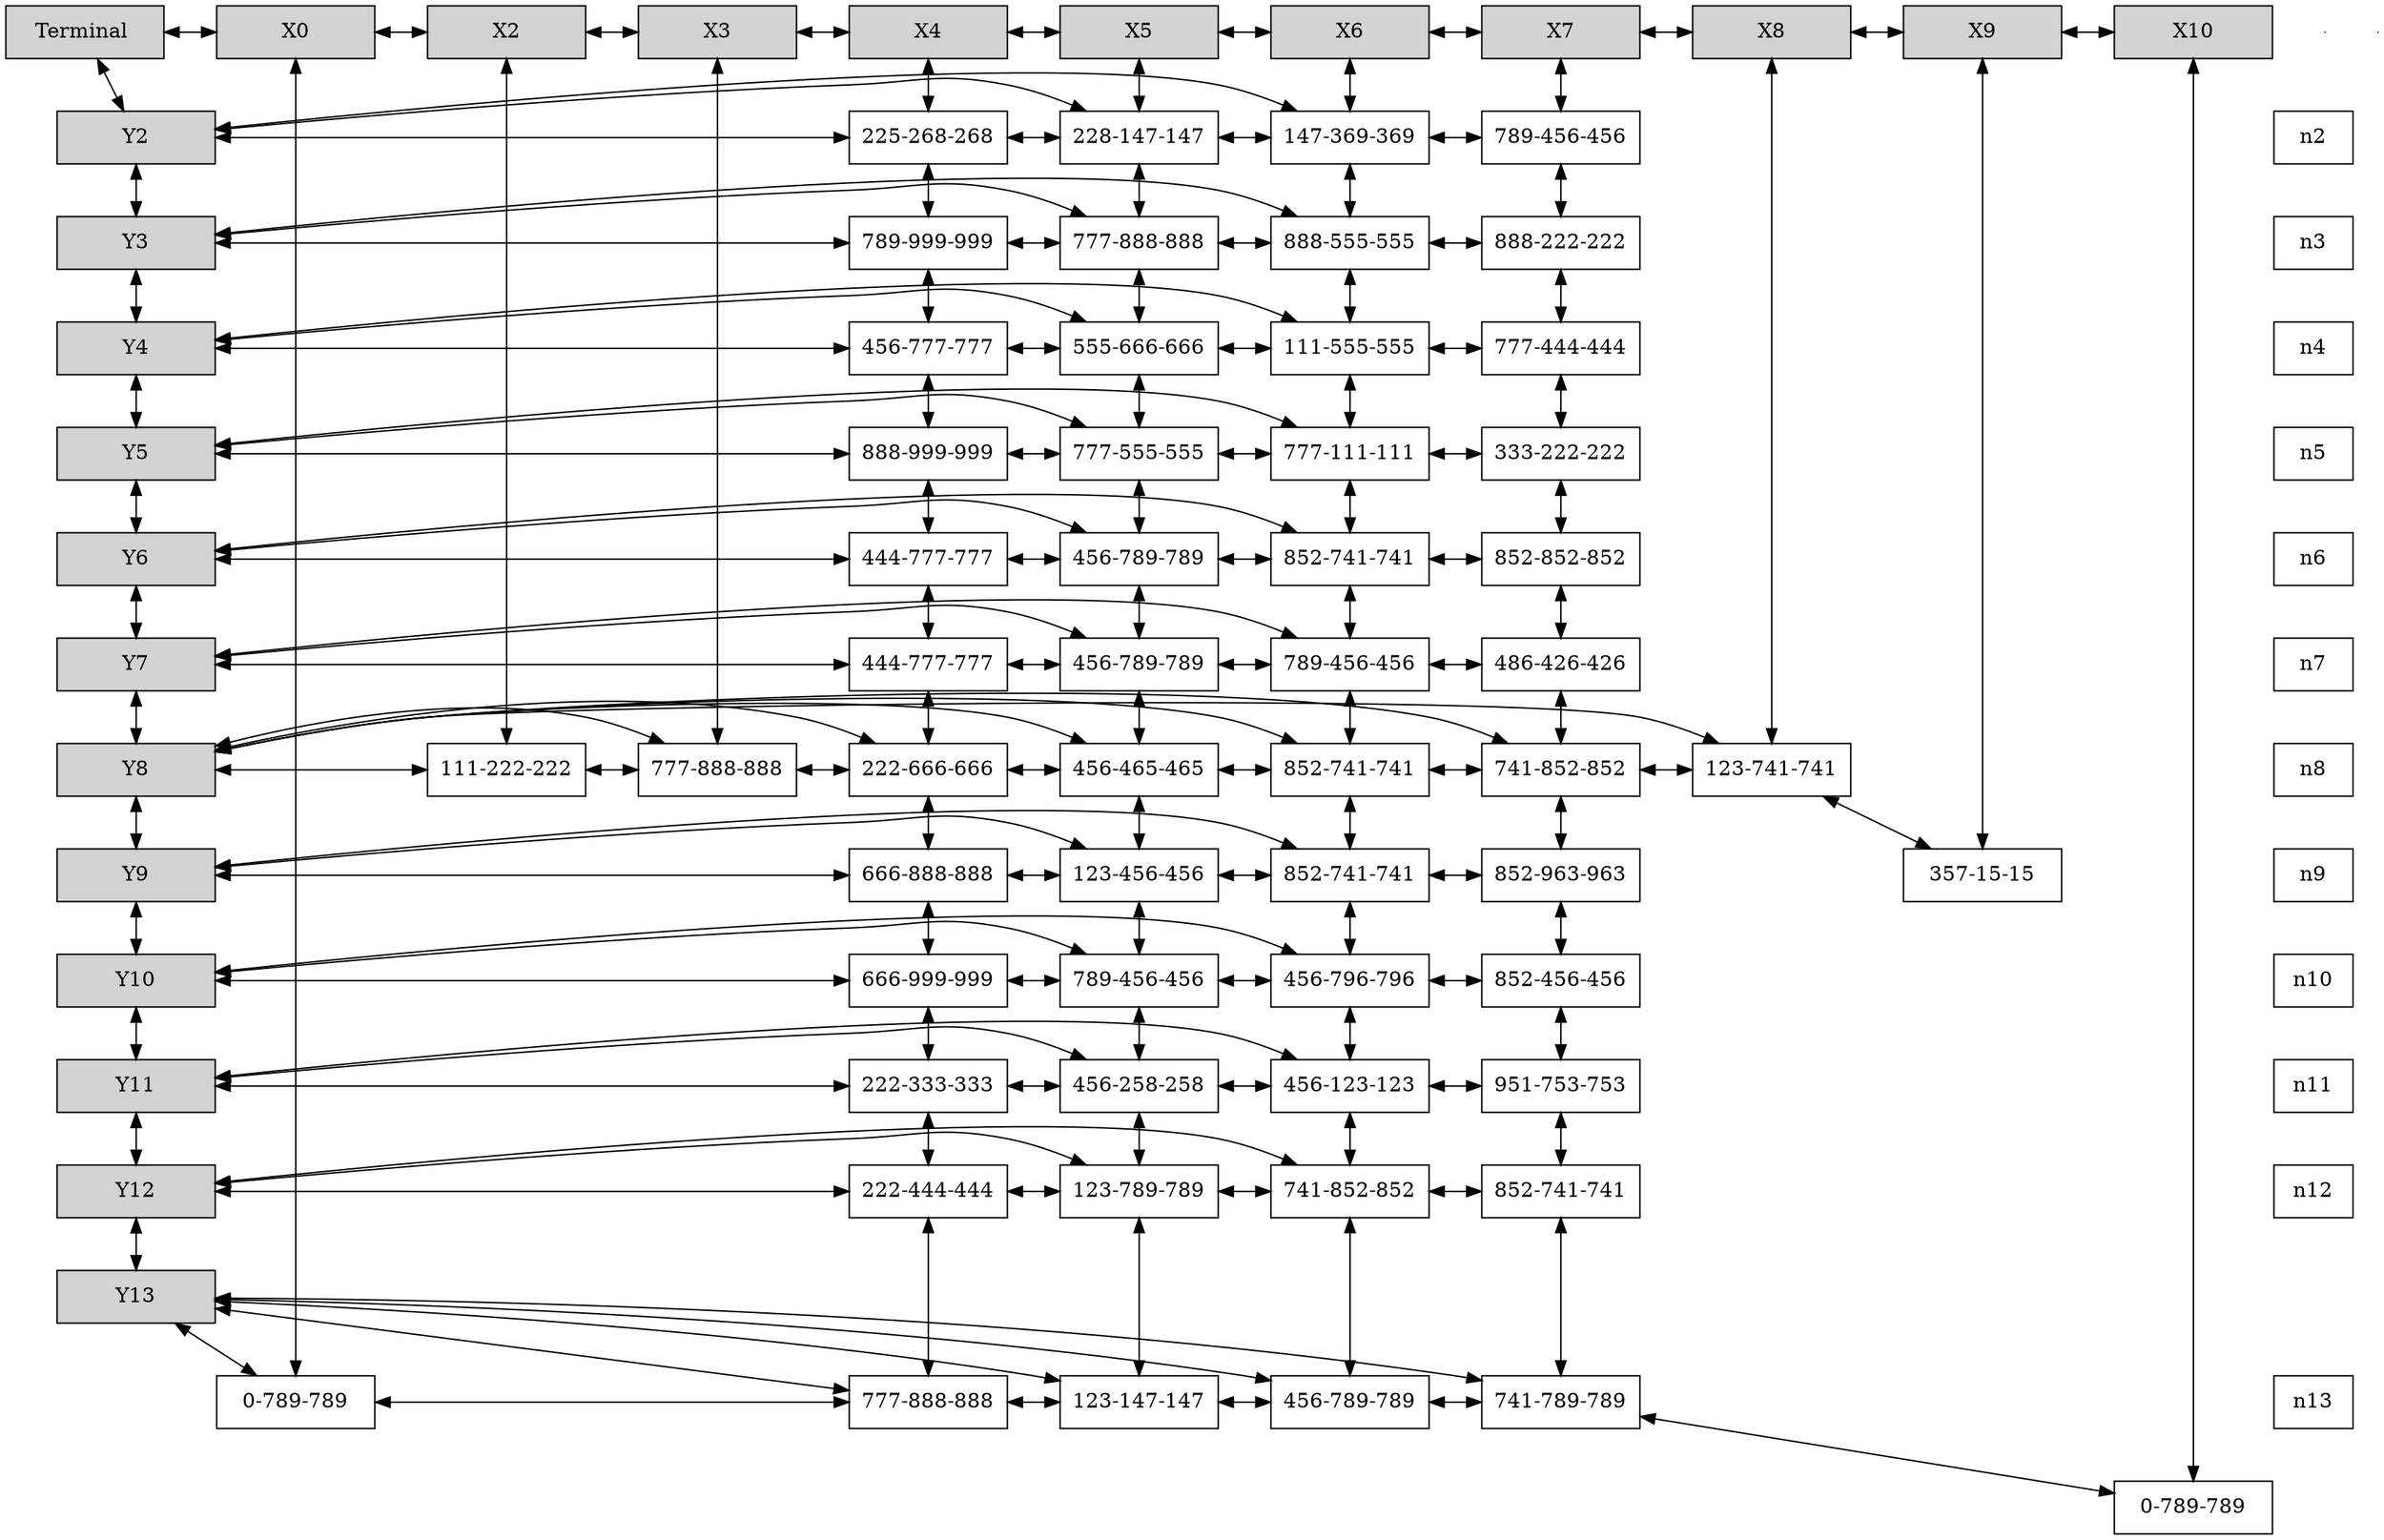 digraph { 
node [shape=box]
graph[nodesep = 0.5];
Terminal[ label = "Terminal ", width = 1.5 style = filled ,group = 0 ];
e0[ shape = point, width = 0 ]
e1[ shape = point, width = 0 ]
Terminal -> Y2[dir=both]; 
Y2[width = 1.5 style = filled , group =0];
Y2-> Y3[dir=both];
n42[label="225-268-268"  width = 1.5, group = 4 ];
Y2-> n42[dir=both];
n42-> n52[dir=both];
{ rank = same; n2; n42} 
n42-> n43[dir=both];
{ rank = same; Y2; n42} 
n52[label="228-147-147"  width = 1.5, group = 5 ];
Y2-> n52[dir=both];
n52-> n62[dir=both];
{ rank = same; n2; n52} 
n52-> n53[dir=both];
{ rank = same; Y2; n52} 
n62[label="147-369-369"  width = 1.5, group = 6 ];
Y2-> n62[dir=both];
n62-> n72[dir=both];
{ rank = same; n2; n62} 
n62-> n63[dir=both];
{ rank = same; Y2; n62} 
n72[label="789-456-456"  width = 1.5, group = 7 ];
n72-> n73[dir=both];
{ rank = same; Y2; n72} 
Y3[width = 1.5 style = filled , group =0];
Y3-> Y4[dir=both];
n43[label="789-999-999"  width = 1.5, group = 4 ];
Y3-> n43[dir=both];
n43-> n53[dir=both];
{ rank = same; n3; n43} 
n43-> n44[dir=both];
{ rank = same; Y3; n43} 
n53[label="777-888-888"  width = 1.5, group = 5 ];
Y3-> n53[dir=both];
n53-> n63[dir=both];
{ rank = same; n3; n53} 
n53-> n54[dir=both];
{ rank = same; Y3; n53} 
n63[label="888-555-555"  width = 1.5, group = 6 ];
Y3-> n63[dir=both];
n63-> n73[dir=both];
{ rank = same; n3; n63} 
n63-> n64[dir=both];
{ rank = same; Y3; n63} 
n73[label="888-222-222"  width = 1.5, group = 7 ];
n73-> n74[dir=both];
{ rank = same; Y3; n73} 
Y4[width = 1.5 style = filled , group =0];
Y4-> Y5[dir=both];
n44[label="456-777-777"  width = 1.5, group = 4 ];
Y4-> n44[dir=both];
n44-> n54[dir=both];
{ rank = same; n4; n44} 
n44-> n45[dir=both];
{ rank = same; Y4; n44} 
n54[label="555-666-666"  width = 1.5, group = 5 ];
Y4-> n54[dir=both];
n54-> n64[dir=both];
{ rank = same; n4; n54} 
n54-> n55[dir=both];
{ rank = same; Y4; n54} 
n64[label="111-555-555"  width = 1.5, group = 6 ];
Y4-> n64[dir=both];
n64-> n74[dir=both];
{ rank = same; n4; n64} 
n64-> n65[dir=both];
{ rank = same; Y4; n64} 
n74[label="777-444-444"  width = 1.5, group = 7 ];
n74-> n75[dir=both];
{ rank = same; Y4; n74} 
Y5[width = 1.5 style = filled , group =0];
Y5-> Y6[dir=both];
n45[label="888-999-999"  width = 1.5, group = 4 ];
Y5-> n45[dir=both];
n45-> n55[dir=both];
{ rank = same; n5; n45} 
n45-> n46[dir=both];
{ rank = same; Y5; n45} 
n55[label="777-555-555"  width = 1.5, group = 5 ];
Y5-> n55[dir=both];
n55-> n65[dir=both];
{ rank = same; n5; n55} 
n55-> n56[dir=both];
{ rank = same; Y5; n55} 
n65[label="777-111-111"  width = 1.5, group = 6 ];
Y5-> n65[dir=both];
n65-> n75[dir=both];
{ rank = same; n5; n65} 
n65-> n66[dir=both];
{ rank = same; Y5; n65} 
n75[label="333-222-222"  width = 1.5, group = 7 ];
n75-> n76[dir=both];
{ rank = same; Y5; n75} 
Y6[width = 1.5 style = filled , group =0];
Y6-> Y7[dir=both];
n46[label="444-777-777"  width = 1.5, group = 4 ];
Y6-> n46[dir=both];
n46-> n56[dir=both];
{ rank = same; n6; n46} 
n46-> n47[dir=both];
{ rank = same; Y6; n46} 
n56[label="456-789-789"  width = 1.5, group = 5 ];
Y6-> n56[dir=both];
n56-> n66[dir=both];
{ rank = same; n6; n56} 
n56-> n57[dir=both];
{ rank = same; Y6; n56} 
n66[label="852-741-741"  width = 1.5, group = 6 ];
Y6-> n66[dir=both];
n66-> n76[dir=both];
{ rank = same; n6; n66} 
n66-> n67[dir=both];
{ rank = same; Y6; n66} 
n76[label="852-852-852"  width = 1.5, group = 7 ];
n76-> n77[dir=both];
{ rank = same; Y6; n76} 
Y7[width = 1.5 style = filled , group =0];
Y7-> Y8[dir=both];
n47[label="444-777-777"  width = 1.5, group = 4 ];
Y7-> n47[dir=both];
n47-> n57[dir=both];
{ rank = same; n7; n47} 
n47-> n48[dir=both];
{ rank = same; Y7; n47} 
n57[label="456-789-789"  width = 1.5, group = 5 ];
Y7-> n57[dir=both];
n57-> n67[dir=both];
{ rank = same; n7; n57} 
n57-> n58[dir=both];
{ rank = same; Y7; n57} 
n67[label="789-456-456"  width = 1.5, group = 6 ];
Y7-> n67[dir=both];
n67-> n77[dir=both];
{ rank = same; n7; n67} 
n67-> n68[dir=both];
{ rank = same; Y7; n67} 
n77[label="486-426-426"  width = 1.5, group = 7 ];
n77-> n78[dir=both];
{ rank = same; Y7; n77} 
Y8[width = 1.5 style = filled , group =0];
Y8-> Y9[dir=both];
n28[label="111-222-222"  width = 1.5, group = 2 ];
Y8-> n28[dir=both];
n28-> n38[dir=both];
{ rank = same; n8; n28} 
n38[label="777-888-888"  width = 1.5, group = 3 ];
Y8-> n38[dir=both];
n38-> n48[dir=both];
{ rank = same; n8; n38} 
n48[label="222-666-666"  width = 1.5, group = 4 ];
Y8-> n48[dir=both];
n48-> n58[dir=both];
{ rank = same; n8; n48} 
n48-> n49[dir=both];
{ rank = same; Y8; n48} 
n58[label="456-465-465"  width = 1.5, group = 5 ];
Y8-> n58[dir=both];
n58-> n68[dir=both];
{ rank = same; n8; n58} 
n58-> n59[dir=both];
{ rank = same; Y8; n58} 
n68[label="852-741-741"  width = 1.5, group = 6 ];
Y8-> n68[dir=both];
n68-> n78[dir=both];
{ rank = same; n8; n68} 
n68-> n69[dir=both];
{ rank = same; Y8; n68} 
n78[label="741-852-852"  width = 1.5, group = 7 ];
Y8-> n78[dir=both];
n78-> n88[dir=both];
{ rank = same; n8; n78} 
n78-> n79[dir=both];
{ rank = same; Y8; n78} 
n88[label="123-741-741"  width = 1.5, group = 8 ];
Y8-> n88[dir=both];
n88-> n98[dir=both];
{ rank = same; n8; n88} 
n98[label="357-15-15"  width = 1.5, group = 9 ];
Y9[width = 1.5 style = filled , group =0];
Y9-> Y10[dir=both];
n49[label="666-888-888"  width = 1.5, group = 4 ];
Y9-> n49[dir=both];
n49-> n59[dir=both];
{ rank = same; n9; n49} 
n49-> n410[dir=both];
{ rank = same; Y9; n49} 
n59[label="123-456-456"  width = 1.5, group = 5 ];
Y9-> n59[dir=both];
n59-> n69[dir=both];
{ rank = same; n9; n59} 
n59-> n510[dir=both];
{ rank = same; Y9; n59} 
n69[label="852-741-741"  width = 1.5, group = 6 ];
Y9-> n69[dir=both];
n69-> n79[dir=both];
{ rank = same; n9; n69} 
n69-> n610[dir=both];
{ rank = same; Y9; n69} 
n79[label="852-963-963"  width = 1.5, group = 7 ];
n79-> n710[dir=both];
{ rank = same; Y9; n79} 
Y10[width = 1.5 style = filled , group =0];
Y10-> Y11[dir=both];
n410[label="666-999-999"  width = 1.5, group = 4 ];
Y10-> n410[dir=both];
n410-> n510[dir=both];
{ rank = same; n10; n410} 
n410-> n411[dir=both];
{ rank = same; Y10; n410} 
n510[label="789-456-456"  width = 1.5, group = 5 ];
Y10-> n510[dir=both];
n510-> n610[dir=both];
{ rank = same; n10; n510} 
n510-> n511[dir=both];
{ rank = same; Y10; n510} 
n610[label="456-796-796"  width = 1.5, group = 6 ];
Y10-> n610[dir=both];
n610-> n710[dir=both];
{ rank = same; n10; n610} 
n610-> n611[dir=both];
{ rank = same; Y10; n610} 
n710[label="852-456-456"  width = 1.5, group = 7 ];
n710-> n711[dir=both];
{ rank = same; Y10; n710} 
Y11[width = 1.5 style = filled , group =0];
Y11-> Y12[dir=both];
n411[label="222-333-333"  width = 1.5, group = 4 ];
Y11-> n411[dir=both];
n411-> n511[dir=both];
{ rank = same; n11; n411} 
n411-> n412[dir=both];
{ rank = same; Y11; n411} 
n511[label="456-258-258"  width = 1.5, group = 5 ];
Y11-> n511[dir=both];
n511-> n611[dir=both];
{ rank = same; n11; n511} 
n511-> n512[dir=both];
{ rank = same; Y11; n511} 
n611[label="456-123-123"  width = 1.5, group = 6 ];
Y11-> n611[dir=both];
n611-> n711[dir=both];
{ rank = same; n11; n611} 
n611-> n612[dir=both];
{ rank = same; Y11; n611} 
n711[label="951-753-753"  width = 1.5, group = 7 ];
n711-> n712[dir=both];
{ rank = same; Y11; n711} 
Y12[width = 1.5 style = filled , group =0];
Y12-> Y13[dir=both];
n412[label="222-444-444"  width = 1.5, group = 4 ];
Y12-> n412[dir=both];
n412-> n512[dir=both];
{ rank = same; n12; n412} 
n412-> n413[dir=both];
{ rank = same; Y12; n412} 
n512[label="123-789-789"  width = 1.5, group = 5 ];
Y12-> n512[dir=both];
n512-> n612[dir=both];
{ rank = same; n12; n512} 
n512-> n513[dir=both];
{ rank = same; Y12; n512} 
n612[label="741-852-852"  width = 1.5, group = 6 ];
Y12-> n612[dir=both];
n612-> n712[dir=both];
{ rank = same; n12; n612} 
n612-> n613[dir=both];
{ rank = same; Y12; n612} 
n712[label="852-741-741"  width = 1.5, group = 7 ];
n712-> n713[dir=both];
{ rank = same; Y12; n712} 
Y13[width = 1.5 style = filled , group =0];
n013[label="0-789-789"  width = 1.5, group = 0 ];
Y13-> n013[dir=both];
n013-> n413[dir=both];
{ rank = same; n13; n013} 
n413[label="777-888-888"  width = 1.5, group = 4 ];
Y13-> n413[dir=both];
n413-> n513[dir=both];
{ rank = same; n13; n413} 
n513[label="123-147-147"  width = 1.5, group = 5 ];
Y13-> n513[dir=both];
n513-> n613[dir=both];
{ rank = same; n13; n513} 
n613[label="456-789-789"  width = 1.5, group = 6 ];
Y13-> n613[dir=both];
n613-> n713[dir=both];
{ rank = same; n13; n613} 
n713[label="741-789-789"  width = 1.5, group = 7 ];
Y13-> n713[dir=both];
n713-> n1013[dir=both];
{ rank = same; n13; n713} 
n1013[label="0-789-789"  width = 1.5, group = 10 ];
Terminal ->X0[dir=both]; 
{ rank = same;Terminal; X0 }
X0[width = 1.5 style = filled , group =0];
X0-> X2[dir=both];
{ rank = same; X0;X2 }
X0-> n013[dir=both]; 
X2[width = 1.5 style = filled , group =2];
X2-> X3[dir=both];
{ rank = same; X2;X3 }
X2-> n28[dir=both]; 
X3[width = 1.5 style = filled , group =3];
X3-> X4[dir=both];
{ rank = same; X3;X4 }
X3-> n38[dir=both]; 
X4[width = 1.5 style = filled , group =4];
X4-> X5[dir=both];
{ rank = same; X4;X5 }
X4-> n42[dir=both]; 
X5[width = 1.5 style = filled , group =5];
X5-> X6[dir=both];
{ rank = same; X5;X6 }
X5-> n52[dir=both]; 
X6[width = 1.5 style = filled , group =6];
X6-> X7[dir=both];
{ rank = same; X6;X7 }
X6-> n62[dir=both]; 
X7[width = 1.5 style = filled , group =7];
X7-> X8[dir=both];
{ rank = same; X7;X8 }
X7-> n72[dir=both]; 
X8[width = 1.5 style = filled , group =8];
X8-> X9[dir=both];
{ rank = same; X8;X9 }
X8-> n88[dir=both]; 
X9[width = 1.5 style = filled , group =9];
X9-> X10[dir=both];
{ rank = same; X9;X10 }
X9-> n98[dir=both]; 
X10[width = 1.5 style = filled , group =10];
X10-> n1013[dir=both]; 
}